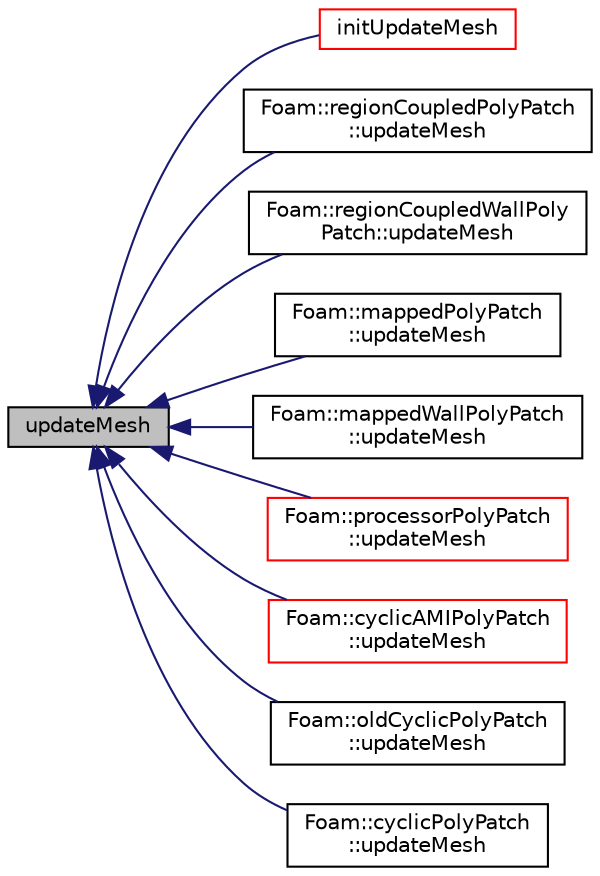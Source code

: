 digraph "updateMesh"
{
  bgcolor="transparent";
  edge [fontname="Helvetica",fontsize="10",labelfontname="Helvetica",labelfontsize="10"];
  node [fontname="Helvetica",fontsize="10",shape=record];
  rankdir="LR";
  Node1 [label="updateMesh",height=0.2,width=0.4,color="black", fillcolor="grey75", style="filled", fontcolor="black"];
  Node1 -> Node2 [dir="back",color="midnightblue",fontsize="10",style="solid",fontname="Helvetica"];
  Node2 [label="initUpdateMesh",height=0.2,width=0.4,color="red",URL="$a01977.html#aa5a0e52206169bee3e3e53f840cbb62a",tooltip="Initialise the update of the patch topology. "];
  Node1 -> Node3 [dir="back",color="midnightblue",fontsize="10",style="solid",fontname="Helvetica"];
  Node3 [label="Foam::regionCoupledPolyPatch\l::updateMesh",height=0.2,width=0.4,color="black",URL="$a02184.html#a06139aa7a91eeed82560f0c3d03d1845",tooltip="Update of the patch topology. "];
  Node1 -> Node4 [dir="back",color="midnightblue",fontsize="10",style="solid",fontname="Helvetica"];
  Node4 [label="Foam::regionCoupledWallPoly\lPatch::updateMesh",height=0.2,width=0.4,color="black",URL="$a02189.html#a06139aa7a91eeed82560f0c3d03d1845",tooltip="Update of the patch topology. "];
  Node1 -> Node5 [dir="back",color="midnightblue",fontsize="10",style="solid",fontname="Helvetica"];
  Node5 [label="Foam::mappedPolyPatch\l::updateMesh",height=0.2,width=0.4,color="black",URL="$a01459.html#a06139aa7a91eeed82560f0c3d03d1845",tooltip="Update of the patch topology. "];
  Node1 -> Node6 [dir="back",color="midnightblue",fontsize="10",style="solid",fontname="Helvetica"];
  Node6 [label="Foam::mappedWallPolyPatch\l::updateMesh",height=0.2,width=0.4,color="black",URL="$a01465.html#a06139aa7a91eeed82560f0c3d03d1845",tooltip="Update of the patch topology. "];
  Node1 -> Node7 [dir="back",color="midnightblue",fontsize="10",style="solid",fontname="Helvetica"];
  Node7 [label="Foam::processorPolyPatch\l::updateMesh",height=0.2,width=0.4,color="red",URL="$a02045.html#a06139aa7a91eeed82560f0c3d03d1845",tooltip="Update of the patch topology. "];
  Node1 -> Node8 [dir="back",color="midnightblue",fontsize="10",style="solid",fontname="Helvetica"];
  Node8 [label="Foam::cyclicAMIPolyPatch\l::updateMesh",height=0.2,width=0.4,color="red",URL="$a00479.html#a06139aa7a91eeed82560f0c3d03d1845",tooltip="Update of the patch topology. "];
  Node1 -> Node9 [dir="back",color="midnightblue",fontsize="10",style="solid",fontname="Helvetica"];
  Node9 [label="Foam::oldCyclicPolyPatch\l::updateMesh",height=0.2,width=0.4,color="black",URL="$a01750.html#a06139aa7a91eeed82560f0c3d03d1845",tooltip="Update of the patch topology. "];
  Node1 -> Node10 [dir="back",color="midnightblue",fontsize="10",style="solid",fontname="Helvetica"];
  Node10 [label="Foam::cyclicPolyPatch\l::updateMesh",height=0.2,width=0.4,color="black",URL="$a00489.html#a06139aa7a91eeed82560f0c3d03d1845",tooltip="Update of the patch topology. "];
}
